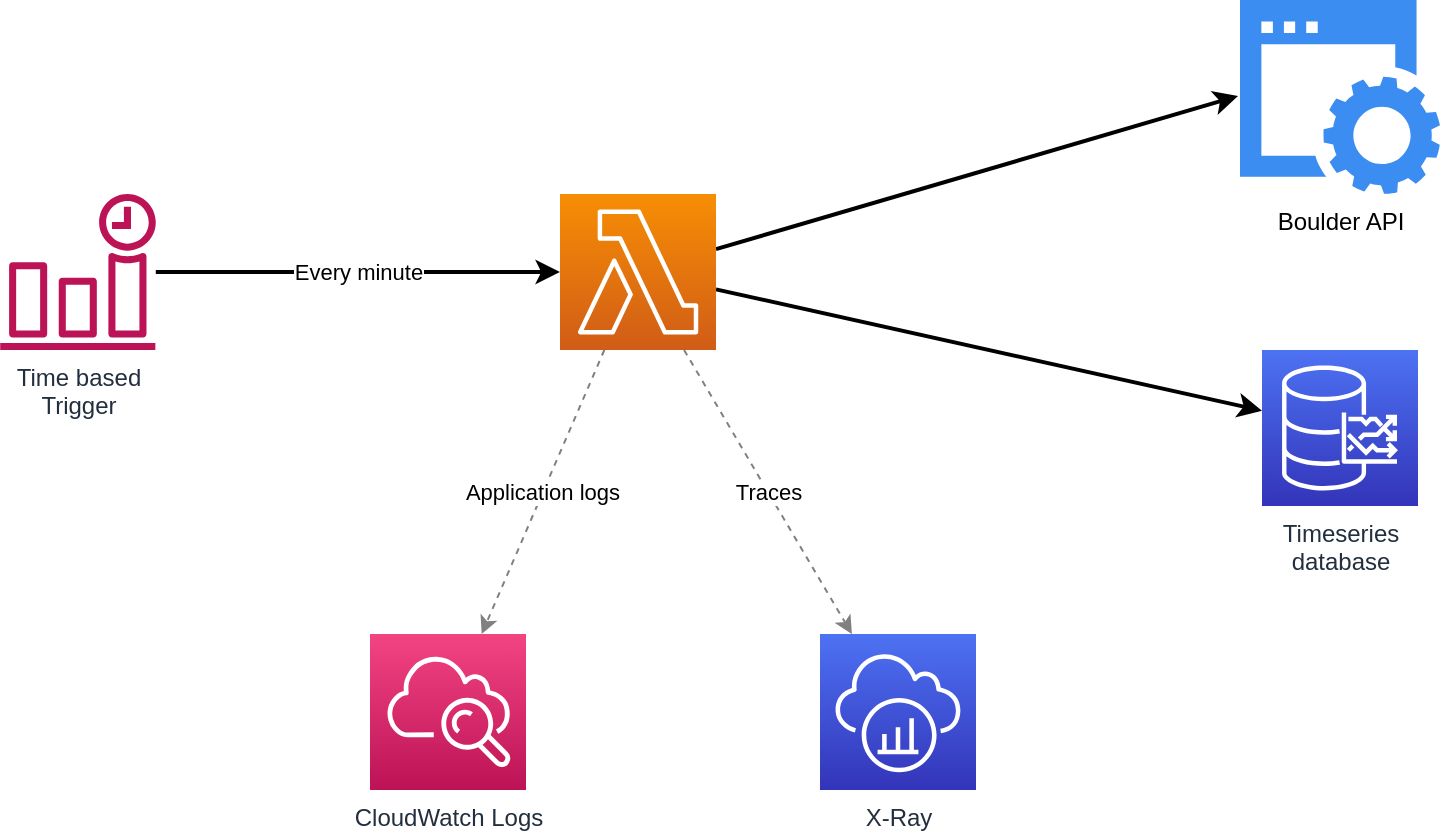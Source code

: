 <mxfile version="13.3.9" type="device"><diagram id="Ck2i_XmRAjShWa5UsKEc" name="Page-1"><mxGraphModel dx="1426" dy="883" grid="1" gridSize="10" guides="1" tooltips="1" connect="1" arrows="1" fold="1" page="1" pageScale="1" pageWidth="827" pageHeight="1169" math="0" shadow="0"><root><mxCell id="0"/><mxCell id="1" parent="0"/><mxCell id="c8vrfcw7_bBYXyQ212jQ-11" style="rounded=0;orthogonalLoop=1;jettySize=auto;html=1;entryX=-0.01;entryY=0.495;entryDx=0;entryDy=0;entryPerimeter=0;strokeWidth=2;" edge="1" parent="1" source="c8vrfcw7_bBYXyQ212jQ-2" target="c8vrfcw7_bBYXyQ212jQ-8"><mxGeometry relative="1" as="geometry"/></mxCell><mxCell id="c8vrfcw7_bBYXyQ212jQ-12" style="edgeStyle=none;rounded=0;orthogonalLoop=1;jettySize=auto;html=1;strokeWidth=2;" edge="1" parent="1" source="c8vrfcw7_bBYXyQ212jQ-2" target="c8vrfcw7_bBYXyQ212jQ-7"><mxGeometry relative="1" as="geometry"/></mxCell><mxCell id="c8vrfcw7_bBYXyQ212jQ-13" value="Application logs" style="edgeStyle=none;rounded=0;orthogonalLoop=1;jettySize=auto;html=1;dashed=1;strokeColor=#808080;" edge="1" parent="1" source="c8vrfcw7_bBYXyQ212jQ-2" target="c8vrfcw7_bBYXyQ212jQ-5"><mxGeometry relative="1" as="geometry"/></mxCell><mxCell id="c8vrfcw7_bBYXyQ212jQ-14" value="Traces" style="edgeStyle=none;rounded=0;orthogonalLoop=1;jettySize=auto;html=1;dashed=1;strokeColor=#808080;" edge="1" parent="1" source="c8vrfcw7_bBYXyQ212jQ-2" target="c8vrfcw7_bBYXyQ212jQ-9"><mxGeometry relative="1" as="geometry"/></mxCell><mxCell id="c8vrfcw7_bBYXyQ212jQ-2" value="" style="outlineConnect=0;fontColor=#232F3E;gradientColor=#F78E04;gradientDirection=north;fillColor=#D05C17;strokeColor=#ffffff;dashed=0;verticalLabelPosition=bottom;verticalAlign=top;align=center;html=1;fontSize=12;fontStyle=0;aspect=fixed;shape=mxgraph.aws4.resourceIcon;resIcon=mxgraph.aws4.lambda;" vertex="1" parent="1"><mxGeometry x="470" y="130" width="78" height="78" as="geometry"/></mxCell><mxCell id="c8vrfcw7_bBYXyQ212jQ-5" value="CloudWatch Logs" style="outlineConnect=0;fontColor=#232F3E;gradientColor=#F34482;gradientDirection=north;fillColor=#BC1356;strokeColor=#ffffff;dashed=0;verticalLabelPosition=bottom;verticalAlign=top;align=center;html=1;fontSize=12;fontStyle=0;aspect=fixed;shape=mxgraph.aws4.resourceIcon;resIcon=mxgraph.aws4.cloudwatch;" vertex="1" parent="1"><mxGeometry x="375" y="350" width="78" height="78" as="geometry"/></mxCell><mxCell id="c8vrfcw7_bBYXyQ212jQ-10" value="Every minute" style="edgeStyle=orthogonalEdgeStyle;rounded=0;orthogonalLoop=1;jettySize=auto;html=1;strokeWidth=2;" edge="1" parent="1" source="c8vrfcw7_bBYXyQ212jQ-6" target="c8vrfcw7_bBYXyQ212jQ-2"><mxGeometry relative="1" as="geometry"/></mxCell><mxCell id="c8vrfcw7_bBYXyQ212jQ-6" value="Time based&lt;br&gt;Trigger" style="outlineConnect=0;fontColor=#232F3E;gradientColor=none;fillColor=#BC1356;strokeColor=none;dashed=0;verticalLabelPosition=bottom;verticalAlign=top;align=center;html=1;fontSize=12;fontStyle=0;aspect=fixed;pointerEvents=1;shape=mxgraph.aws4.event_time_based;" vertex="1" parent="1"><mxGeometry x="190" y="130" width="78" height="78" as="geometry"/></mxCell><mxCell id="c8vrfcw7_bBYXyQ212jQ-7" value="Timeseries&lt;br&gt;database" style="outlineConnect=0;fontColor=#232F3E;gradientColor=#4D72F3;gradientDirection=north;fillColor=#3334B9;strokeColor=#ffffff;dashed=0;verticalLabelPosition=bottom;verticalAlign=top;align=center;html=1;fontSize=12;fontStyle=0;aspect=fixed;shape=mxgraph.aws4.resourceIcon;resIcon=mxgraph.aws4.timestream;" vertex="1" parent="1"><mxGeometry x="821" y="208" width="78" height="78" as="geometry"/></mxCell><mxCell id="c8vrfcw7_bBYXyQ212jQ-8" value="Boulder API" style="html=1;aspect=fixed;strokeColor=none;shadow=0;align=center;verticalAlign=top;fillColor=#3B8DF1;shape=mxgraph.gcp2.website;labelPosition=center;verticalLabelPosition=bottom;" vertex="1" parent="1"><mxGeometry x="810" y="33" width="100" height="97" as="geometry"/></mxCell><mxCell id="c8vrfcw7_bBYXyQ212jQ-9" value="X-Ray" style="outlineConnect=0;fontColor=#232F3E;gradientColor=#4D72F3;gradientDirection=north;fillColor=#3334B9;strokeColor=#ffffff;dashed=0;verticalLabelPosition=bottom;verticalAlign=top;align=center;html=1;fontSize=12;fontStyle=0;aspect=fixed;shape=mxgraph.aws4.resourceIcon;resIcon=mxgraph.aws4.xray;" vertex="1" parent="1"><mxGeometry x="600" y="350" width="78" height="78" as="geometry"/></mxCell></root></mxGraphModel></diagram></mxfile>